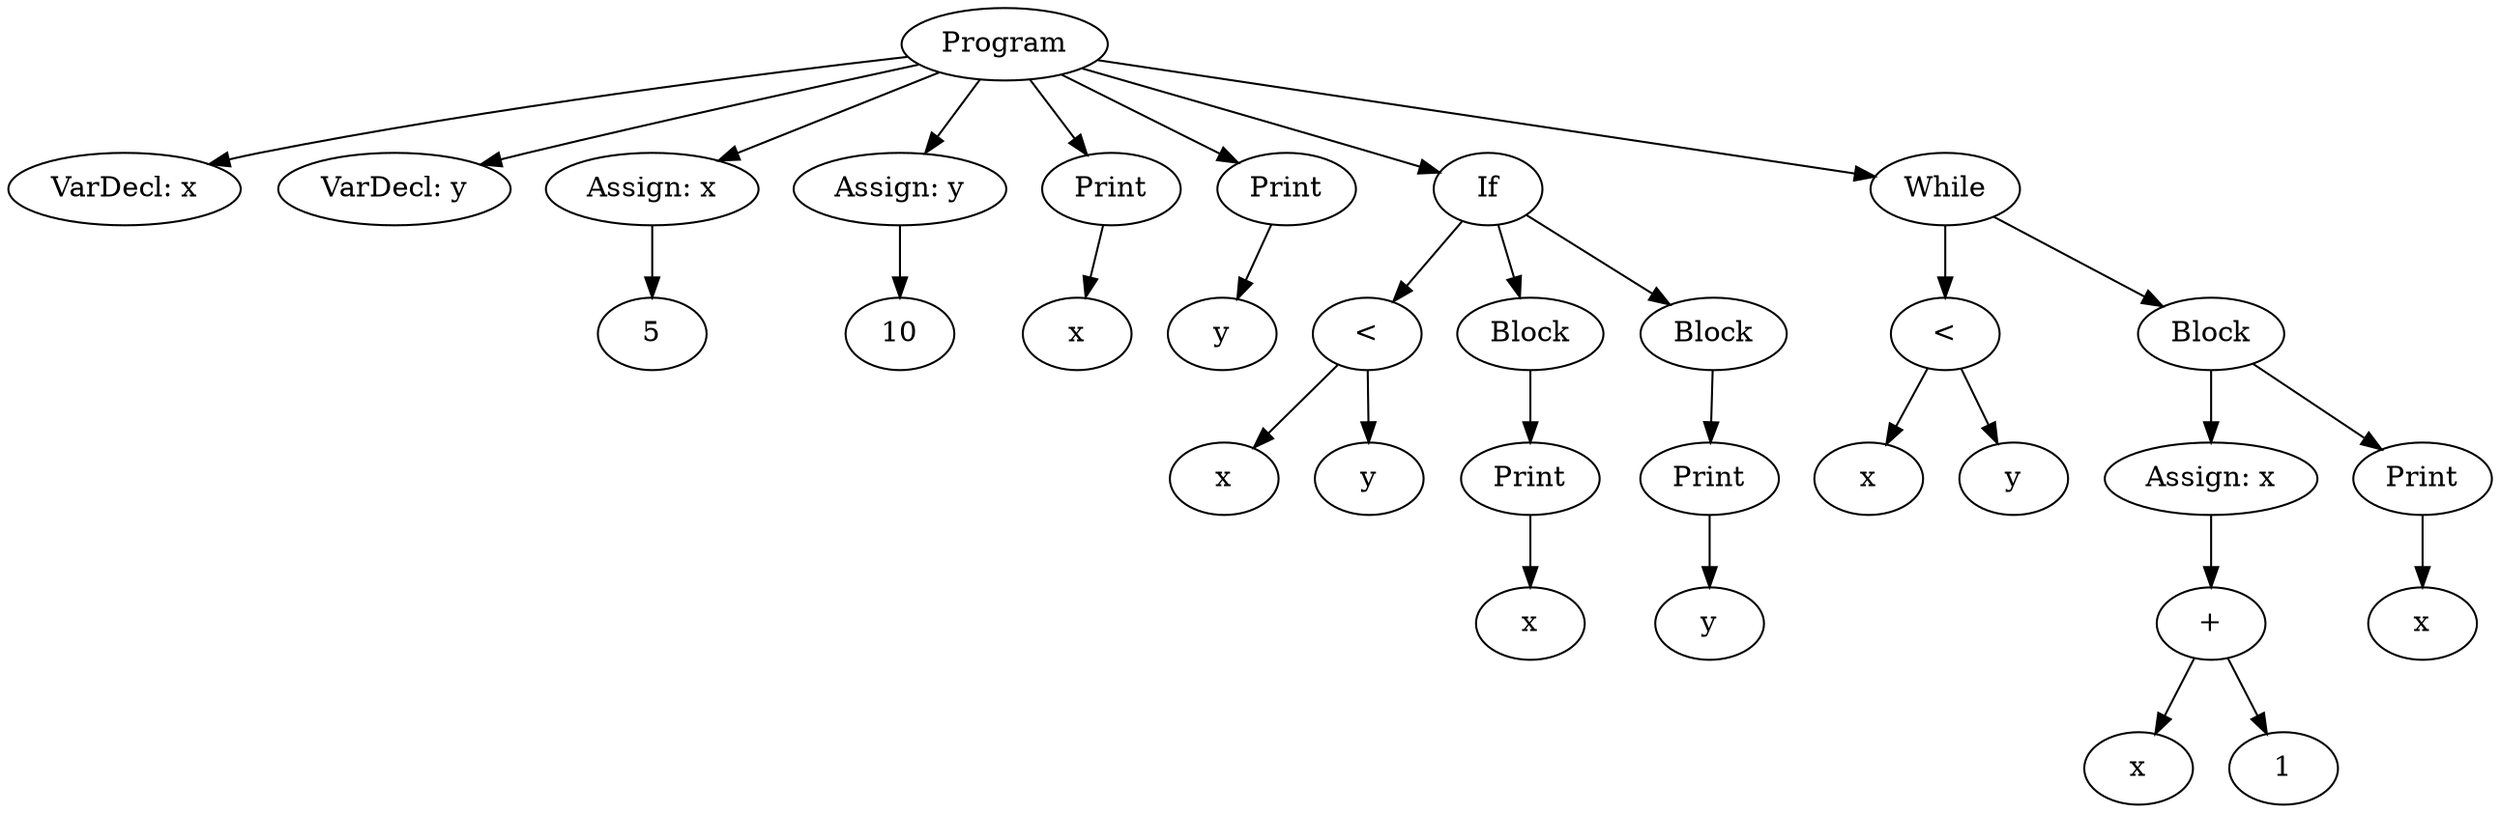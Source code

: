 digraph AST {
  n0 [label="Program"];
  n1 [label="VarDecl: x"];
  n0 -> n1;
  n2 [label="VarDecl: y"];
  n0 -> n2;
  n3 [label="Assign: x"];
  n0 -> n3;
  n4 [label="5"];
  n3 -> n4;
  n5 [label="Assign: y"];
  n0 -> n5;
  n6 [label="10"];
  n5 -> n6;
  n7 [label="Print"];
  n0 -> n7;
  n8 [label="x"];
  n7 -> n8;
  n9 [label="Print"];
  n0 -> n9;
  n10 [label="y"];
  n9 -> n10;
  n11 [label="If"];
  n0 -> n11;
  n12 [label="<"];
  n11 -> n12;
  n13 [label="x"];
  n12 -> n13;
  n14 [label="y"];
  n12 -> n14;
  n15 [label="Block"];
  n11 -> n15;
  n16 [label="Print"];
  n15 -> n16;
  n17 [label="x"];
  n16 -> n17;
  n18 [label="Block"];
  n11 -> n18;
  n19 [label="Print"];
  n18 -> n19;
  n20 [label="y"];
  n19 -> n20;
  n21 [label="While"];
  n0 -> n21;
  n22 [label="<"];
  n21 -> n22;
  n23 [label="x"];
  n22 -> n23;
  n24 [label="y"];
  n22 -> n24;
  n25 [label="Block"];
  n21 -> n25;
  n26 [label="Assign: x"];
  n25 -> n26;
  n27 [label="+"];
  n26 -> n27;
  n28 [label="x"];
  n27 -> n28;
  n29 [label="1"];
  n27 -> n29;
  n30 [label="Print"];
  n25 -> n30;
  n31 [label="x"];
  n30 -> n31;
}
